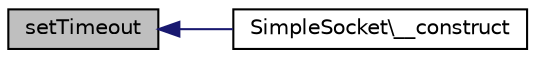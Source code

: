 digraph "setTimeout"
{
  edge [fontname="Helvetica",fontsize="10",labelfontname="Helvetica",labelfontsize="10"];
  node [fontname="Helvetica",fontsize="10",shape=record];
  rankdir="LR";
  Node1 [label="setTimeout",height=0.2,width=0.4,color="black", fillcolor="grey75", style="filled" fontcolor="black"];
  Node1 -> Node2 [dir="back",color="midnightblue",fontsize="10",style="solid",fontname="Helvetica"];
  Node2 [label="SimpleSocket\\__construct",height=0.2,width=0.4,color="black", fillcolor="white", style="filled",URL="$class_simple_socket.html#a12d82251c6cf13096e20d722731a7eb7"];
}
